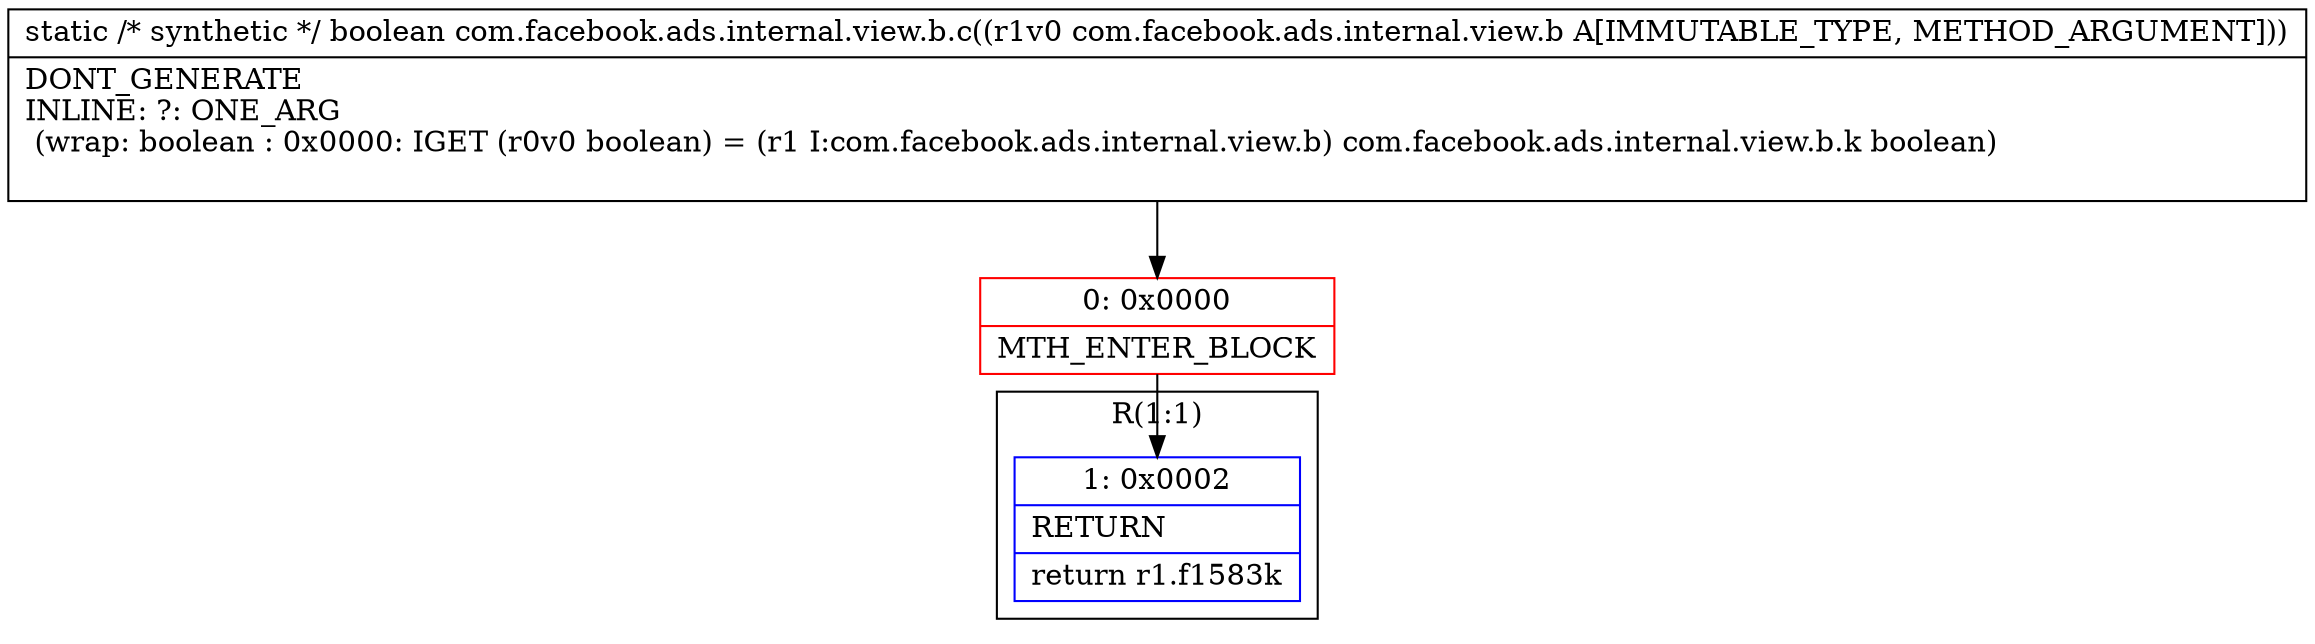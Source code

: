 digraph "CFG forcom.facebook.ads.internal.view.b.c(Lcom\/facebook\/ads\/internal\/view\/b;)Z" {
subgraph cluster_Region_35170309 {
label = "R(1:1)";
node [shape=record,color=blue];
Node_1 [shape=record,label="{1\:\ 0x0002|RETURN\l|return r1.f1583k\l}"];
}
Node_0 [shape=record,color=red,label="{0\:\ 0x0000|MTH_ENTER_BLOCK\l}"];
MethodNode[shape=record,label="{static \/* synthetic *\/ boolean com.facebook.ads.internal.view.b.c((r1v0 com.facebook.ads.internal.view.b A[IMMUTABLE_TYPE, METHOD_ARGUMENT]))  | DONT_GENERATE\lINLINE: ?: ONE_ARG  \l  (wrap: boolean : 0x0000: IGET  (r0v0 boolean) = (r1 I:com.facebook.ads.internal.view.b) com.facebook.ads.internal.view.b.k boolean)\l\l}"];
MethodNode -> Node_0;
Node_0 -> Node_1;
}


